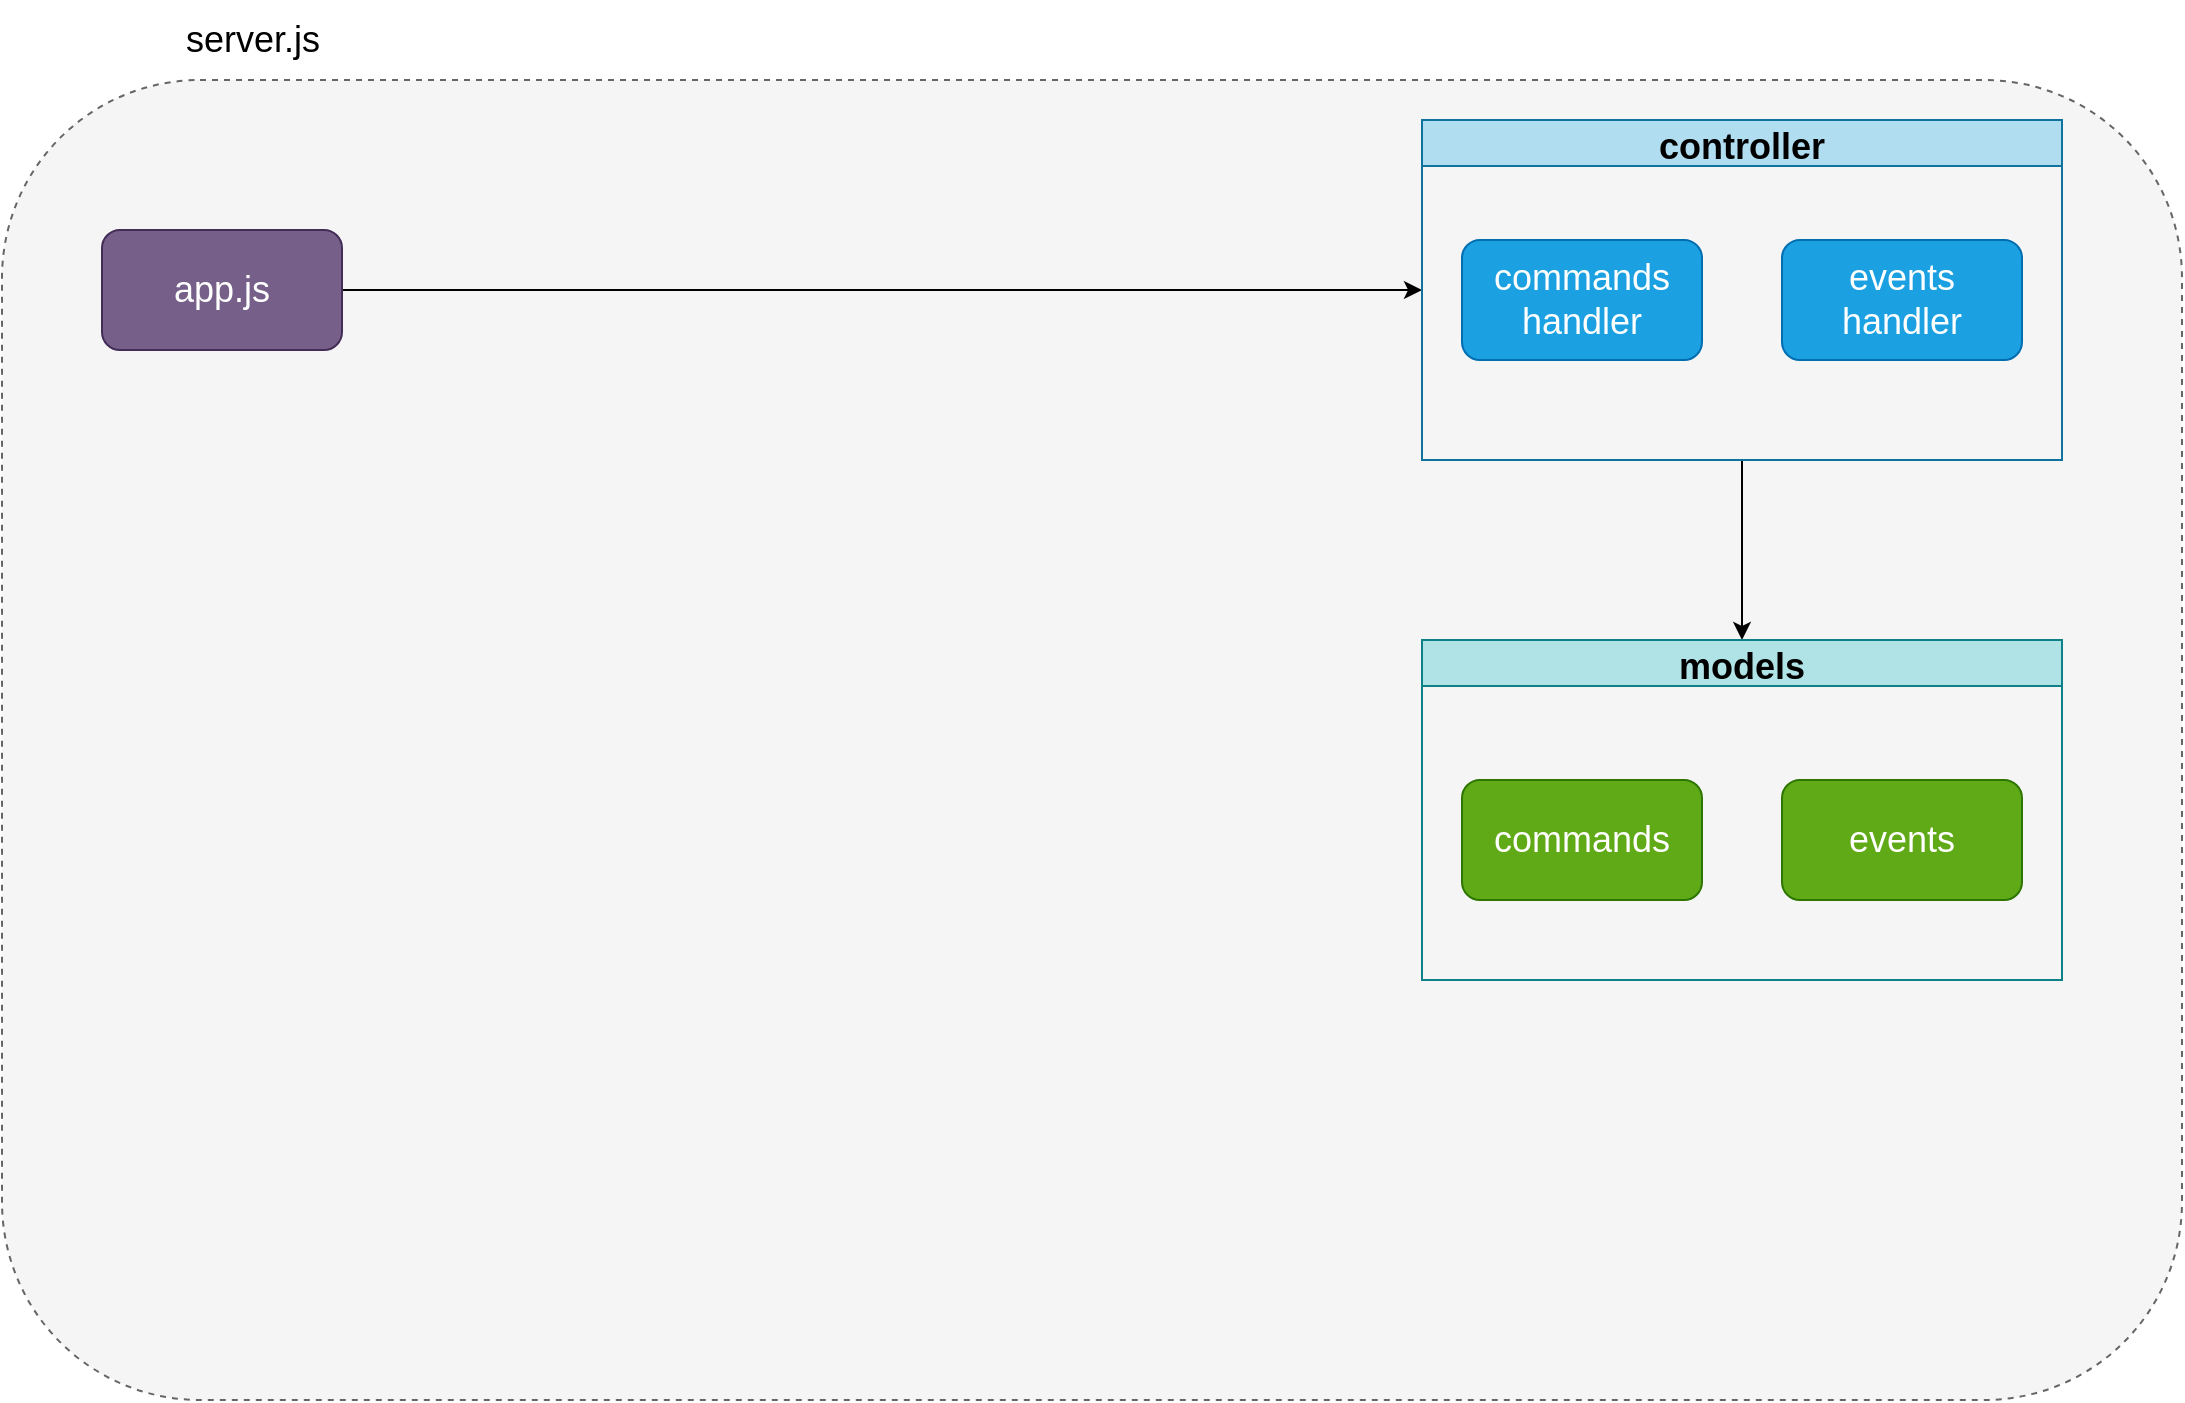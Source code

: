 <mxfile version="20.3.0" type="device"><diagram id="cyJJSdQIOY3K7Hc4sqf2" name="Page-1"><mxGraphModel dx="1024" dy="645" grid="1" gridSize="10" guides="1" tooltips="1" connect="1" arrows="1" fold="1" page="1" pageScale="1" pageWidth="1654" pageHeight="1169" math="0" shadow="0"><root><mxCell id="0"/><mxCell id="1" parent="0"/><mxCell id="5TZfVWQEfzyA2-QV1_X4-1" value="" style="rounded=1;whiteSpace=wrap;html=1;fillColor=#f5f5f5;dashed=1;strokeColor=#666666;fontColor=#333333;" vertex="1" parent="1"><mxGeometry x="70" y="110" width="1090" height="660" as="geometry"/></mxCell><mxCell id="5TZfVWQEfzyA2-QV1_X4-21" style="edgeStyle=orthogonalEdgeStyle;rounded=0;orthogonalLoop=1;jettySize=auto;html=1;exitX=1;exitY=0.5;exitDx=0;exitDy=0;entryX=0;entryY=0.5;entryDx=0;entryDy=0;fontSize=18;" edge="1" parent="1" source="5TZfVWQEfzyA2-QV1_X4-3" target="5TZfVWQEfzyA2-QV1_X4-17"><mxGeometry relative="1" as="geometry"/></mxCell><mxCell id="5TZfVWQEfzyA2-QV1_X4-3" value="app.js" style="rounded=1;whiteSpace=wrap;html=1;strokeColor=#432D57;fontSize=18;fillColor=#76608a;fontColor=#ffffff;" vertex="1" parent="1"><mxGeometry x="120" y="185" width="120" height="60" as="geometry"/></mxCell><mxCell id="5TZfVWQEfzyA2-QV1_X4-4" value="server.js" style="text;html=1;align=center;verticalAlign=middle;resizable=0;points=[];autosize=1;fillColor=none;fontSize=18;" vertex="1" parent="1"><mxGeometry x="150" y="70" width="90" height="40" as="geometry"/></mxCell><mxCell id="5TZfVWQEfzyA2-QV1_X4-6" value="commands&lt;br&gt;handler" style="rounded=1;whiteSpace=wrap;html=1;strokeColor=#006EAF;fontSize=18;fillColor=#1ba1e2;fontColor=#ffffff;" vertex="1" parent="1"><mxGeometry x="800" y="190" width="120" height="60" as="geometry"/></mxCell><mxCell id="5TZfVWQEfzyA2-QV1_X4-7" value="events&lt;br&gt;handler" style="rounded=1;whiteSpace=wrap;html=1;strokeColor=#006EAF;fontSize=18;fillColor=#1ba1e2;fontColor=#ffffff;" vertex="1" parent="1"><mxGeometry x="960" y="190" width="120" height="60" as="geometry"/></mxCell><mxCell id="5TZfVWQEfzyA2-QV1_X4-24" style="edgeStyle=orthogonalEdgeStyle;rounded=0;orthogonalLoop=1;jettySize=auto;html=1;exitX=0.5;exitY=1;exitDx=0;exitDy=0;entryX=0.5;entryY=0;entryDx=0;entryDy=0;fontSize=18;" edge="1" parent="1" source="5TZfVWQEfzyA2-QV1_X4-17" target="5TZfVWQEfzyA2-QV1_X4-23"><mxGeometry relative="1" as="geometry"/></mxCell><mxCell id="5TZfVWQEfzyA2-QV1_X4-17" value="controller" style="swimlane;strokeColor=#10739e;fontSize=18;fillColor=#b1ddf0;" vertex="1" parent="1"><mxGeometry x="780" y="130" width="320" height="170" as="geometry"/></mxCell><mxCell id="5TZfVWQEfzyA2-QV1_X4-23" value="models" style="swimlane;strokeColor=#0e8088;fontSize=18;fillColor=#b0e3e6;" vertex="1" parent="1"><mxGeometry x="780" y="390" width="320" height="170" as="geometry"/></mxCell><mxCell id="5TZfVWQEfzyA2-QV1_X4-25" value="commands" style="rounded=1;whiteSpace=wrap;html=1;strokeColor=#2D7600;fontSize=18;fillColor=#60a917;fontColor=#ffffff;" vertex="1" parent="5TZfVWQEfzyA2-QV1_X4-23"><mxGeometry x="20" y="70" width="120" height="60" as="geometry"/></mxCell><mxCell id="5TZfVWQEfzyA2-QV1_X4-26" value="events" style="rounded=1;whiteSpace=wrap;html=1;strokeColor=#2D7600;fontSize=18;fillColor=#60a917;fontColor=#ffffff;" vertex="1" parent="5TZfVWQEfzyA2-QV1_X4-23"><mxGeometry x="180" y="70" width="120" height="60" as="geometry"/></mxCell></root></mxGraphModel></diagram></mxfile>